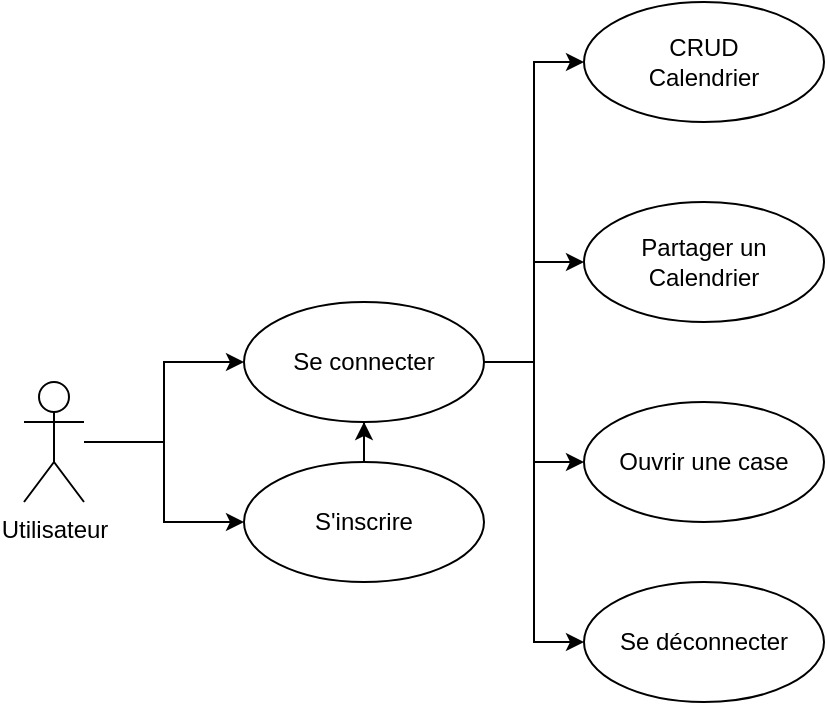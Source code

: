 <mxfile version="24.8.0">
  <diagram name="Page-1" id="e7e014a7-5840-1c2e-5031-d8a46d1fe8dd">
    <mxGraphModel dx="954" dy="618" grid="1" gridSize="10" guides="1" tooltips="1" connect="1" arrows="1" fold="1" page="1" pageScale="1" pageWidth="1169" pageHeight="826" background="none" math="0" shadow="0">
      <root>
        <mxCell id="0" />
        <mxCell id="1" parent="0" />
        <mxCell id="U22Y0B4V3vnqw0XkDeUd-12" style="edgeStyle=orthogonalEdgeStyle;rounded=0;orthogonalLoop=1;jettySize=auto;html=1;entryX=0;entryY=0.5;entryDx=0;entryDy=0;" edge="1" parent="1" source="EFzFJjE9-v-aaqzGh93B-41" target="U22Y0B4V3vnqw0XkDeUd-10">
          <mxGeometry relative="1" as="geometry">
            <Array as="points">
              <mxPoint x="100" y="320" />
              <mxPoint x="100" y="280" />
            </Array>
          </mxGeometry>
        </mxCell>
        <mxCell id="U22Y0B4V3vnqw0XkDeUd-13" style="edgeStyle=orthogonalEdgeStyle;rounded=0;orthogonalLoop=1;jettySize=auto;html=1;entryX=0;entryY=0.5;entryDx=0;entryDy=0;" edge="1" parent="1" source="EFzFJjE9-v-aaqzGh93B-41" target="U22Y0B4V3vnqw0XkDeUd-9">
          <mxGeometry relative="1" as="geometry" />
        </mxCell>
        <mxCell id="EFzFJjE9-v-aaqzGh93B-41" value="Utilisateur" style="shape=umlActor;verticalLabelPosition=bottom;verticalAlign=top;html=1;" parent="1" vertex="1">
          <mxGeometry x="30" y="290" width="30" height="60" as="geometry" />
        </mxCell>
        <mxCell id="U22Y0B4V3vnqw0XkDeUd-14" style="edgeStyle=orthogonalEdgeStyle;rounded=0;orthogonalLoop=1;jettySize=auto;html=1;entryX=0.5;entryY=1;entryDx=0;entryDy=0;" edge="1" parent="1" source="U22Y0B4V3vnqw0XkDeUd-9" target="U22Y0B4V3vnqw0XkDeUd-10">
          <mxGeometry relative="1" as="geometry" />
        </mxCell>
        <mxCell id="U22Y0B4V3vnqw0XkDeUd-9" value="S&#39;inscrire" style="ellipse;whiteSpace=wrap;html=1;" vertex="1" parent="1">
          <mxGeometry x="140" y="330" width="120" height="60" as="geometry" />
        </mxCell>
        <mxCell id="U22Y0B4V3vnqw0XkDeUd-20" style="edgeStyle=orthogonalEdgeStyle;rounded=0;orthogonalLoop=1;jettySize=auto;html=1;entryX=0;entryY=0.5;entryDx=0;entryDy=0;" edge="1" parent="1" source="U22Y0B4V3vnqw0XkDeUd-10" target="U22Y0B4V3vnqw0XkDeUd-16">
          <mxGeometry relative="1" as="geometry" />
        </mxCell>
        <mxCell id="U22Y0B4V3vnqw0XkDeUd-22" style="edgeStyle=orthogonalEdgeStyle;rounded=0;orthogonalLoop=1;jettySize=auto;html=1;entryX=0;entryY=0.5;entryDx=0;entryDy=0;" edge="1" parent="1" source="U22Y0B4V3vnqw0XkDeUd-10" target="U22Y0B4V3vnqw0XkDeUd-19">
          <mxGeometry relative="1" as="geometry" />
        </mxCell>
        <mxCell id="U22Y0B4V3vnqw0XkDeUd-23" style="edgeStyle=orthogonalEdgeStyle;rounded=0;orthogonalLoop=1;jettySize=auto;html=1;entryX=0;entryY=0.5;entryDx=0;entryDy=0;" edge="1" parent="1" source="U22Y0B4V3vnqw0XkDeUd-10" target="U22Y0B4V3vnqw0XkDeUd-17">
          <mxGeometry relative="1" as="geometry" />
        </mxCell>
        <mxCell id="U22Y0B4V3vnqw0XkDeUd-24" style="edgeStyle=orthogonalEdgeStyle;rounded=0;orthogonalLoop=1;jettySize=auto;html=1;entryX=0;entryY=0.5;entryDx=0;entryDy=0;" edge="1" parent="1" source="U22Y0B4V3vnqw0XkDeUd-10" target="U22Y0B4V3vnqw0XkDeUd-18">
          <mxGeometry relative="1" as="geometry" />
        </mxCell>
        <mxCell id="U22Y0B4V3vnqw0XkDeUd-10" value="Se connecter" style="ellipse;whiteSpace=wrap;html=1;" vertex="1" parent="1">
          <mxGeometry x="140" y="250" width="120" height="60" as="geometry" />
        </mxCell>
        <mxCell id="U22Y0B4V3vnqw0XkDeUd-16" value="CRUD&lt;div&gt;Calendrier&lt;/div&gt;" style="ellipse;whiteSpace=wrap;html=1;" vertex="1" parent="1">
          <mxGeometry x="310" y="100" width="120" height="60" as="geometry" />
        </mxCell>
        <mxCell id="U22Y0B4V3vnqw0XkDeUd-17" value="Ouvrir une case" style="ellipse;whiteSpace=wrap;html=1;" vertex="1" parent="1">
          <mxGeometry x="310" y="300" width="120" height="60" as="geometry" />
        </mxCell>
        <mxCell id="U22Y0B4V3vnqw0XkDeUd-18" value="Se déconnecter" style="ellipse;whiteSpace=wrap;html=1;" vertex="1" parent="1">
          <mxGeometry x="310" y="390" width="120" height="60" as="geometry" />
        </mxCell>
        <mxCell id="U22Y0B4V3vnqw0XkDeUd-19" value="Partager un&lt;div&gt;Calendrier&lt;/div&gt;" style="ellipse;whiteSpace=wrap;html=1;" vertex="1" parent="1">
          <mxGeometry x="310" y="200" width="120" height="60" as="geometry" />
        </mxCell>
      </root>
    </mxGraphModel>
  </diagram>
</mxfile>
